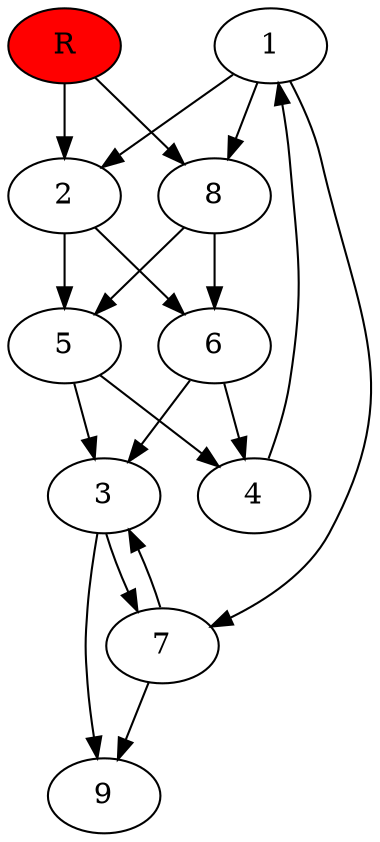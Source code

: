digraph prb37176 {
	1
	2
	3
	4
	5
	6
	7
	8
	R [fillcolor="#ff0000" style=filled]
	1 -> 2
	1 -> 7
	1 -> 8
	2 -> 5
	2 -> 6
	3 -> 7
	3 -> 9
	4 -> 1
	5 -> 3
	5 -> 4
	6 -> 3
	6 -> 4
	7 -> 3
	7 -> 9
	8 -> 5
	8 -> 6
	R -> 2
	R -> 8
}
